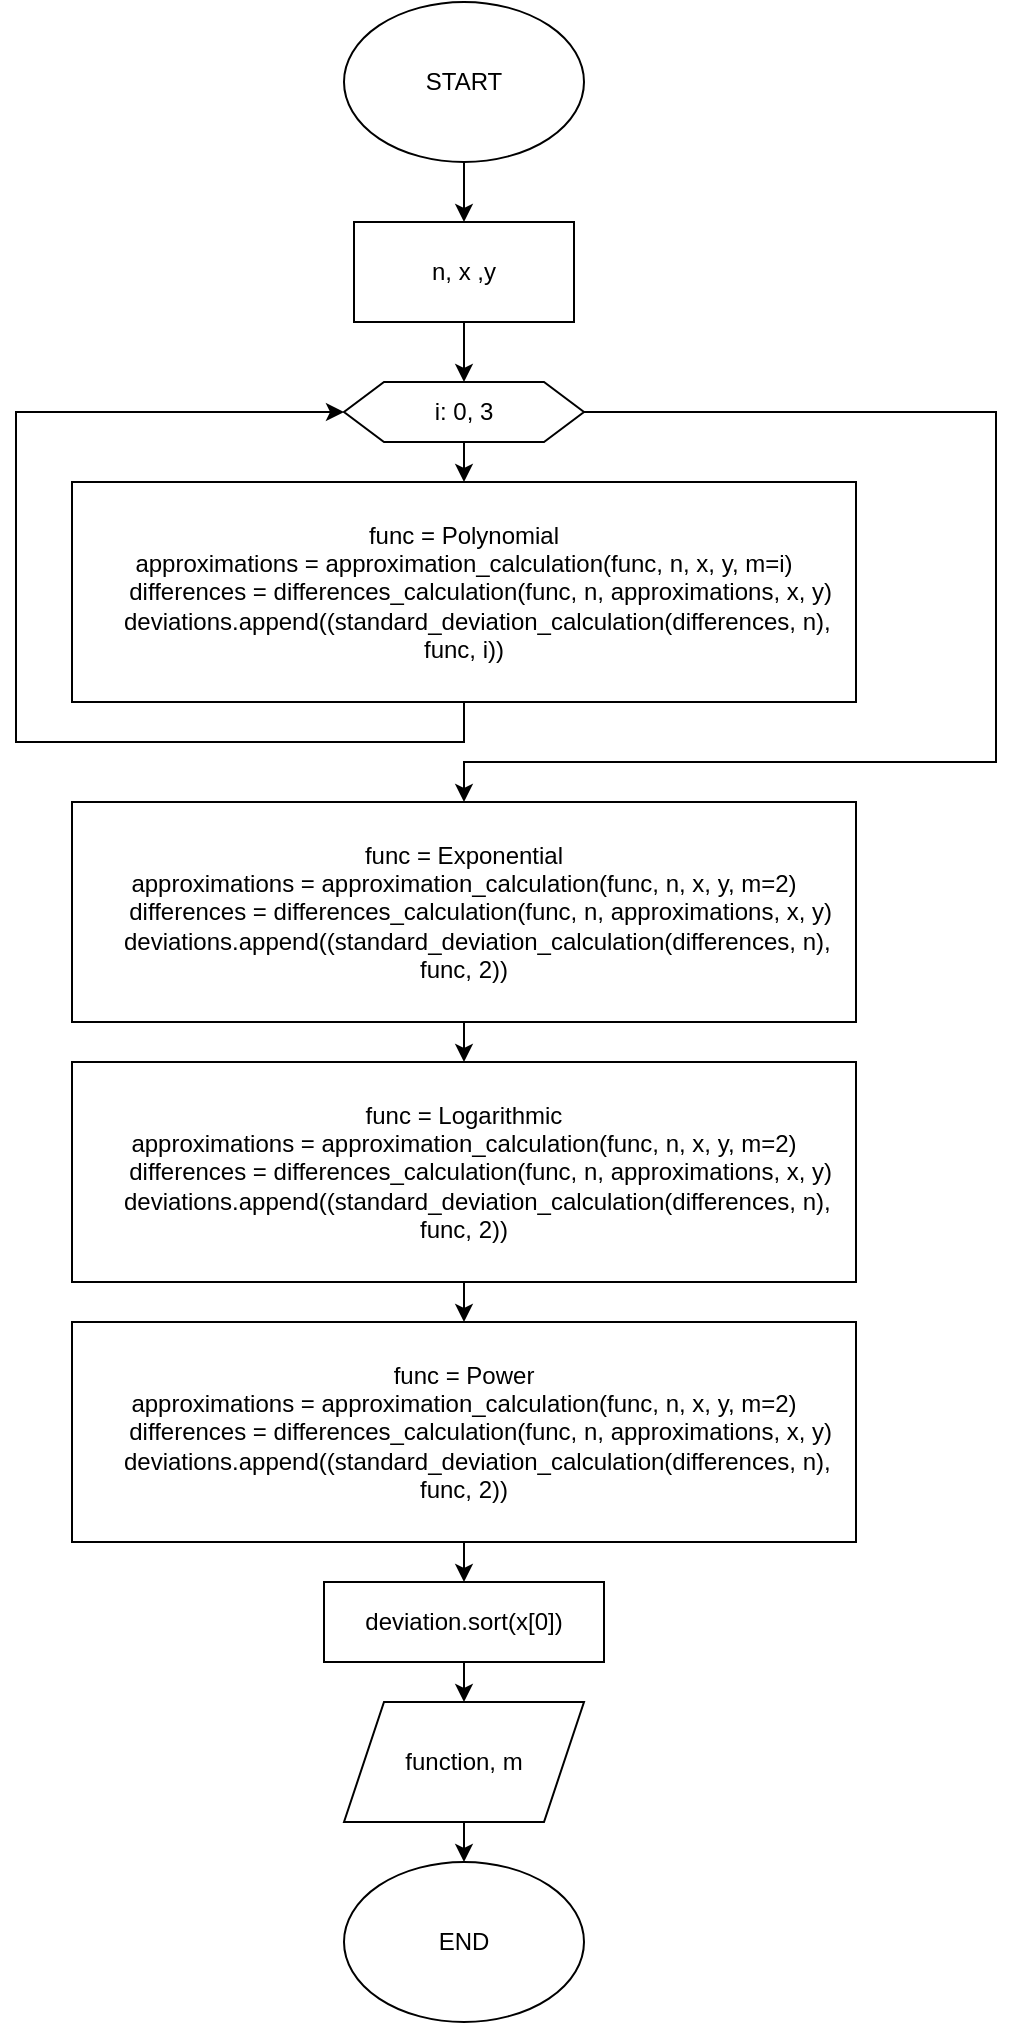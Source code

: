 <mxfile version="24.2.5" type="device">
  <diagram name="Страница — 1" id="sjYsNvViNXeCBYM2oIOz">
    <mxGraphModel dx="1434" dy="1952" grid="1" gridSize="10" guides="1" tooltips="1" connect="1" arrows="1" fold="1" page="1" pageScale="1" pageWidth="827" pageHeight="1169" math="0" shadow="0">
      <root>
        <mxCell id="0" />
        <mxCell id="1" parent="0" />
        <mxCell id="1DyA-W_jVatuHXjbb_KK-3" style="edgeStyle=orthogonalEdgeStyle;rounded=0;orthogonalLoop=1;jettySize=auto;html=1;exitX=0.5;exitY=1;exitDx=0;exitDy=0;entryX=0.5;entryY=0;entryDx=0;entryDy=0;" parent="1" source="1DyA-W_jVatuHXjbb_KK-1" target="1DyA-W_jVatuHXjbb_KK-2" edge="1">
          <mxGeometry relative="1" as="geometry" />
        </mxCell>
        <mxCell id="1DyA-W_jVatuHXjbb_KK-1" value="n, x ,y" style="rounded=0;whiteSpace=wrap;html=1;" parent="1" vertex="1">
          <mxGeometry x="359" y="10" width="110" height="50" as="geometry" />
        </mxCell>
        <mxCell id="1DyA-W_jVatuHXjbb_KK-5" style="edgeStyle=orthogonalEdgeStyle;rounded=0;orthogonalLoop=1;jettySize=auto;html=1;exitX=0.5;exitY=1;exitDx=0;exitDy=0;entryX=0.5;entryY=0;entryDx=0;entryDy=0;" parent="1" source="1DyA-W_jVatuHXjbb_KK-2" target="1DyA-W_jVatuHXjbb_KK-4" edge="1">
          <mxGeometry relative="1" as="geometry" />
        </mxCell>
        <mxCell id="dSqYehoXqB1vdlWPjB-9-2" style="edgeStyle=orthogonalEdgeStyle;rounded=0;orthogonalLoop=1;jettySize=auto;html=1;exitX=1;exitY=0.5;exitDx=0;exitDy=0;entryX=0.5;entryY=0;entryDx=0;entryDy=0;" edge="1" parent="1" source="1DyA-W_jVatuHXjbb_KK-2" target="dSqYehoXqB1vdlWPjB-9-1">
          <mxGeometry relative="1" as="geometry">
            <Array as="points">
              <mxPoint x="680" y="105" />
              <mxPoint x="680" y="280" />
              <mxPoint x="414" y="280" />
            </Array>
          </mxGeometry>
        </mxCell>
        <mxCell id="1DyA-W_jVatuHXjbb_KK-2" value="i: 0, 3" style="shape=hexagon;perimeter=hexagonPerimeter2;whiteSpace=wrap;html=1;fixedSize=1;" parent="1" vertex="1">
          <mxGeometry x="354" y="90" width="120" height="30" as="geometry" />
        </mxCell>
        <mxCell id="1DyA-W_jVatuHXjbb_KK-7" style="edgeStyle=orthogonalEdgeStyle;rounded=0;orthogonalLoop=1;jettySize=auto;html=1;exitX=0.5;exitY=1;exitDx=0;exitDy=0;entryX=0;entryY=0.5;entryDx=0;entryDy=0;" parent="1" source="1DyA-W_jVatuHXjbb_KK-4" target="1DyA-W_jVatuHXjbb_KK-2" edge="1">
          <mxGeometry relative="1" as="geometry">
            <Array as="points">
              <mxPoint x="414" y="270" />
              <mxPoint x="190" y="270" />
              <mxPoint x="190" y="105" />
            </Array>
          </mxGeometry>
        </mxCell>
        <mxCell id="1DyA-W_jVatuHXjbb_KK-4" value="func = Polynomial&lt;br&gt;approximations =&amp;nbsp;approximation_calculation(func, n, x, y, m=i)&lt;br&gt;&lt;div&gt;&amp;nbsp; &amp;nbsp; &amp;nbsp; &amp;nbsp; differences = differences_calculation(func, n, approximations, x, y)&lt;span style=&quot;background-color: initial;&quot;&gt;&amp;nbsp; &amp;nbsp; &amp;nbsp; &amp;nbsp; deviations.append((standard_deviation_calculation(differences, n), func, i))&lt;/span&gt;&lt;/div&gt;" style="rounded=0;whiteSpace=wrap;html=1;" parent="1" vertex="1">
          <mxGeometry x="218" y="140" width="392" height="110" as="geometry" />
        </mxCell>
        <mxCell id="dSqYehoXqB1vdlWPjB-9-4" style="edgeStyle=orthogonalEdgeStyle;rounded=0;orthogonalLoop=1;jettySize=auto;html=1;exitX=0.5;exitY=1;exitDx=0;exitDy=0;entryX=0.5;entryY=0;entryDx=0;entryDy=0;" edge="1" parent="1" source="dSqYehoXqB1vdlWPjB-9-1" target="dSqYehoXqB1vdlWPjB-9-3">
          <mxGeometry relative="1" as="geometry" />
        </mxCell>
        <mxCell id="dSqYehoXqB1vdlWPjB-9-1" value="func = Exponential&lt;br&gt;approximations =&amp;nbsp;approximation_calculation(func, n, x, y, m=2)&lt;br&gt;&lt;div&gt;&amp;nbsp; &amp;nbsp; &amp;nbsp; &amp;nbsp; differences = differences_calculation(func, n, approximations, x, y)&lt;span style=&quot;background-color: initial;&quot;&gt;&amp;nbsp; &amp;nbsp; &amp;nbsp; &amp;nbsp; deviations.append((standard_deviation_calculation(differences, n), func, 2))&lt;/span&gt;&lt;/div&gt;" style="rounded=0;whiteSpace=wrap;html=1;" vertex="1" parent="1">
          <mxGeometry x="218" y="300" width="392" height="110" as="geometry" />
        </mxCell>
        <mxCell id="dSqYehoXqB1vdlWPjB-9-6" style="edgeStyle=orthogonalEdgeStyle;rounded=0;orthogonalLoop=1;jettySize=auto;html=1;exitX=0.5;exitY=1;exitDx=0;exitDy=0;entryX=0.5;entryY=0;entryDx=0;entryDy=0;" edge="1" parent="1" source="dSqYehoXqB1vdlWPjB-9-3" target="dSqYehoXqB1vdlWPjB-9-5">
          <mxGeometry relative="1" as="geometry" />
        </mxCell>
        <mxCell id="dSqYehoXqB1vdlWPjB-9-3" value="func = Logarithmic&lt;br&gt;approximations =&amp;nbsp;approximation_calculation(func, n, x, y, m=2)&lt;br&gt;&lt;div&gt;&amp;nbsp; &amp;nbsp; &amp;nbsp; &amp;nbsp; differences = differences_calculation(func, n, approximations, x, y)&lt;span style=&quot;background-color: initial;&quot;&gt;&amp;nbsp; &amp;nbsp; &amp;nbsp; &amp;nbsp; deviations.append((standard_deviation_calculation(differences, n), func, 2))&lt;/span&gt;&lt;/div&gt;" style="rounded=0;whiteSpace=wrap;html=1;" vertex="1" parent="1">
          <mxGeometry x="218" y="430" width="392" height="110" as="geometry" />
        </mxCell>
        <mxCell id="dSqYehoXqB1vdlWPjB-9-8" style="edgeStyle=orthogonalEdgeStyle;rounded=0;orthogonalLoop=1;jettySize=auto;html=1;exitX=0.5;exitY=1;exitDx=0;exitDy=0;entryX=0.5;entryY=0;entryDx=0;entryDy=0;" edge="1" parent="1" source="dSqYehoXqB1vdlWPjB-9-5" target="dSqYehoXqB1vdlWPjB-9-7">
          <mxGeometry relative="1" as="geometry" />
        </mxCell>
        <mxCell id="dSqYehoXqB1vdlWPjB-9-5" value="func = Power&lt;br&gt;approximations =&amp;nbsp;approximation_calculation(func, n, x, y, m=2)&lt;br&gt;&lt;div&gt;&amp;nbsp; &amp;nbsp; &amp;nbsp; &amp;nbsp; differences = differences_calculation(func, n, approximations, x, y)&lt;span style=&quot;background-color: initial;&quot;&gt;&amp;nbsp; &amp;nbsp; &amp;nbsp; &amp;nbsp; deviations.append((standard_deviation_calculation(differences, n), func, 2))&lt;/span&gt;&lt;/div&gt;" style="rounded=0;whiteSpace=wrap;html=1;" vertex="1" parent="1">
          <mxGeometry x="218" y="560" width="392" height="110" as="geometry" />
        </mxCell>
        <mxCell id="dSqYehoXqB1vdlWPjB-9-10" style="edgeStyle=orthogonalEdgeStyle;rounded=0;orthogonalLoop=1;jettySize=auto;html=1;exitX=0.5;exitY=1;exitDx=0;exitDy=0;entryX=0.5;entryY=0;entryDx=0;entryDy=0;" edge="1" parent="1" source="dSqYehoXqB1vdlWPjB-9-7" target="dSqYehoXqB1vdlWPjB-9-9">
          <mxGeometry relative="1" as="geometry" />
        </mxCell>
        <mxCell id="dSqYehoXqB1vdlWPjB-9-7" value="deviation.sort(x[0])" style="rounded=0;whiteSpace=wrap;html=1;" vertex="1" parent="1">
          <mxGeometry x="344" y="690" width="140" height="40" as="geometry" />
        </mxCell>
        <mxCell id="dSqYehoXqB1vdlWPjB-9-12" style="edgeStyle=orthogonalEdgeStyle;rounded=0;orthogonalLoop=1;jettySize=auto;html=1;exitX=0.5;exitY=1;exitDx=0;exitDy=0;entryX=0.5;entryY=0;entryDx=0;entryDy=0;" edge="1" parent="1" source="dSqYehoXqB1vdlWPjB-9-9" target="dSqYehoXqB1vdlWPjB-9-11">
          <mxGeometry relative="1" as="geometry" />
        </mxCell>
        <mxCell id="dSqYehoXqB1vdlWPjB-9-9" value="function, m" style="shape=parallelogram;perimeter=parallelogramPerimeter;whiteSpace=wrap;html=1;fixedSize=1;" vertex="1" parent="1">
          <mxGeometry x="354" y="750" width="120" height="60" as="geometry" />
        </mxCell>
        <mxCell id="dSqYehoXqB1vdlWPjB-9-11" value="END" style="ellipse;whiteSpace=wrap;html=1;" vertex="1" parent="1">
          <mxGeometry x="354" y="830" width="120" height="80" as="geometry" />
        </mxCell>
        <mxCell id="dSqYehoXqB1vdlWPjB-9-14" style="edgeStyle=orthogonalEdgeStyle;rounded=0;orthogonalLoop=1;jettySize=auto;html=1;exitX=0.5;exitY=1;exitDx=0;exitDy=0;entryX=0.5;entryY=0;entryDx=0;entryDy=0;" edge="1" parent="1" source="dSqYehoXqB1vdlWPjB-9-13" target="1DyA-W_jVatuHXjbb_KK-1">
          <mxGeometry relative="1" as="geometry" />
        </mxCell>
        <mxCell id="dSqYehoXqB1vdlWPjB-9-13" value="START" style="ellipse;whiteSpace=wrap;html=1;" vertex="1" parent="1">
          <mxGeometry x="354" y="-100" width="120" height="80" as="geometry" />
        </mxCell>
      </root>
    </mxGraphModel>
  </diagram>
</mxfile>
